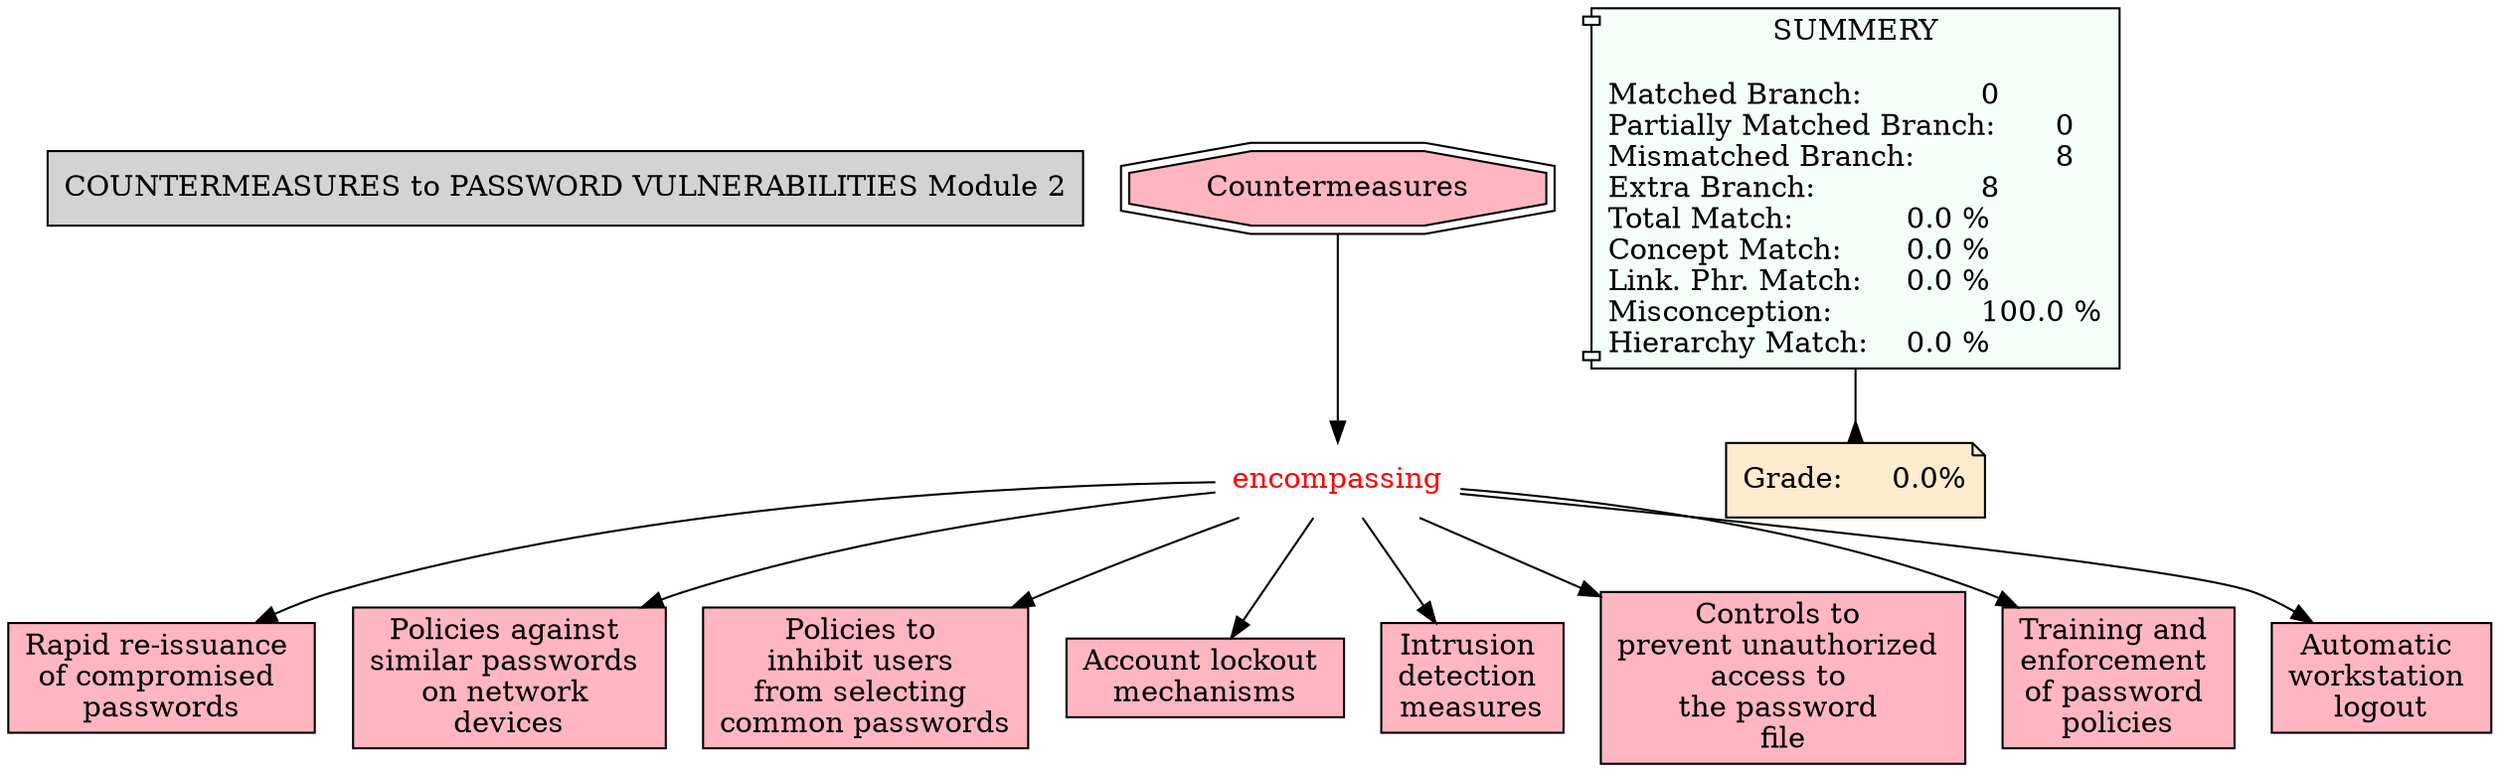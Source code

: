 // The Round Table
digraph {
	"1S3Z90K5X-26G8BZY-J5L" [label="COUNTERMEASURES to PASSWORD VULNERABILITIES Module 2" Gsplines=true shape=rect style=filled]
	"1S40DQ8QP-1T4LYZ2-1JGY" [label=encompassing Gsplines=true fontcolor=red shape=none]
	"1S40DQ4VP-1269WLY-1JGM" [label="Rapid re-issuance 
of compromised 
passwords" Gsplines=true fillcolor="#FFB6C1" shape=rect style=filled]
	"1S40DQ8QP-1T4LYZ2-1JGY" -> "1S40DQ4VP-1269WLY-1JGM" [constraint=true]
	"1S40DQ8QP-1T4LYZ2-1JGY" [label=encompassing Gsplines=true fontcolor=red shape=none]
	"1S40DVS57-21KY9FD-1JQ1" [label="Policies against 
similar passwords 
on network 
devices" Gsplines=true fillcolor="#FFB6C1" shape=rect style=filled]
	"1S40DQ8QP-1T4LYZ2-1JGY" -> "1S40DVS57-21KY9FD-1JQ1" [constraint=true]
	"1S40DQ8QP-1T4LYZ2-1JGY" [label=encompassing Gsplines=true fontcolor=red shape=none]
	"1S40DQL6W-2BR3M9K-1JHX" [label="Policies to 
inhibit users 
from selecting 
common passwords
" Gsplines=true fillcolor="#FFB6C1" shape=rect style=filled]
	"1S40DQ8QP-1T4LYZ2-1JGY" -> "1S40DQL6W-2BR3M9K-1JHX" [constraint=true]
	"1S40DQ8QP-1T4LYZ2-1JGY" [label=encompassing Gsplines=true fontcolor=red shape=none]
	"1S40DQHP5-9ZF2M4-1JHN" [label="Account lockout 
mechanisms" Gsplines=true fillcolor="#FFB6C1" shape=rect style=filled]
	"1S40DQ8QP-1T4LYZ2-1JGY" -> "1S40DQHP5-9ZF2M4-1JHN" [constraint=true]
	"1S40DQ8QP-1T4LYZ2-1JGY" [label=encompassing Gsplines=true fontcolor=red shape=none]
	"1S40DQ3HV-23GNC4N-1JGH" [label="Intrusion 
detection 
measures" Gsplines=true fillcolor="#FFB6C1" shape=rect style=filled]
	"1S40DQ8QP-1T4LYZ2-1JGY" -> "1S40DQ3HV-23GNC4N-1JGH" [constraint=true]
	"1S40DQ8QP-1T4LYZ2-1JGY" [label=encompassing Gsplines=true fontcolor=red shape=none]
	"1S40DQ230-JRNTW9-1JGC" [label="Controls to 
prevent unauthorized 
access to 
the password 
file" Gsplines=true fillcolor="#FFB6C1" shape=rect style=filled]
	"1S40DQ8QP-1T4LYZ2-1JGY" -> "1S40DQ230-JRNTW9-1JGC" [constraint=true]
	"1S40DQ8QP-1T4LYZ2-1JGY" [label=encompassing Gsplines=true fontcolor=red shape=none]
	"1S40DQK32-1Z0KFV7-1JHS" [label="Training and 
enforcement 
of password 
policies" Gsplines=true fillcolor="#FFB6C1" shape=rect style=filled]
	"1S40DQ8QP-1T4LYZ2-1JGY" -> "1S40DQK32-1Z0KFV7-1JHS" [constraint=true]
	"1S40C4Q1M-V4SHSR-1G4M" [label=Countermeasures Gsplines=true fillcolor="#FFB6C1" shape=doubleoctagon style=filled]
	"1S40DQ8QP-1T4LYZ2-1JGY" [label=encompassing Gsplines=true fontcolor=red shape=none]
	"1S40C4Q1M-V4SHSR-1G4M" -> "1S40DQ8QP-1T4LYZ2-1JGY" [constraint=true]
	"1S40DQ8QP-1T4LYZ2-1JGY" [label=encompassing Gsplines=true fontcolor=red shape=none]
	"1S40DVQQL-SLT82P-1JPX" [label="Automatic 
workstation 
logout" Gsplines=true fillcolor="#FFB6C1" shape=rect style=filled]
	"1S40DQ8QP-1T4LYZ2-1JGY" -> "1S40DVQQL-SLT82P-1JPX" [constraint=true]
	Stat [label="SUMMERY

Matched Branch:		0\lPartially Matched Branch:	0\lMismatched Branch:		8\lExtra Branch:			8\lTotal Match:		0.0 %\lConcept Match:	0.0 %\lLink. Phr. Match:	0.0 %\lMisconception:		100.0 %\lHierarchy Match:	0.0 %\l" Gsplines=true fillcolor="#F5FFFA" shape=component style=filled]
	Grade [label="Grade:	0.0%" Gsplines=true fillcolor="#FFEBCD" shape=note style=filled]
	Stat -> Grade [arrowhead=inv color=black constraint=true]
}
